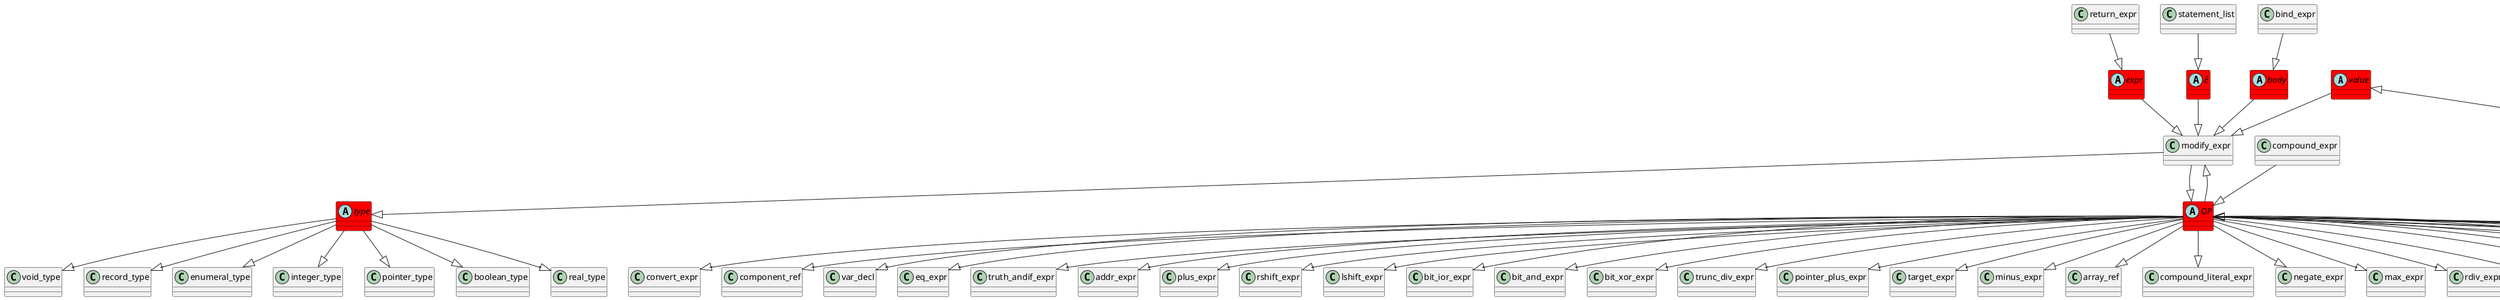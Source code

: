 @startuml
abstract class	value	 #red	
value	 --|> 	modify_expr	
integer_cst	 --|> 	value	
abstract class	expr	 #red	
expr	 --|> 	modify_expr	
return_expr	 --|> 	expr	
abstract class	type	 #red	
type	 --|> 	integer_type	
modify_expr	 --|> 	type	
abstract class	OP	 #red	
OP	 --|> 	result_decl	
modify_expr	 --|> 	OP	
OP	 --|> 	nop_expr	
OP	 --|> 	parm_decl	
abstract class	E	 #red	
E	 --|> 	modify_expr	
statement_list	 --|> 	E	
type	 --|> 	pointer_type	
OP	 --|> 	call_expr	
OP	 --|> 	indirect_ref	
type	 --|> 	boolean_type	
OP	 --|> 	ne_expr	
OP	 --|> 	cond_expr	
OP	 --|> 	modify_expr	
nop_expr	 --|> 	OP	
OP	 --|> 	convert_expr	
OP	 --|> 	component_ref	
type	 --|> 	real_type	
OP	 --|> 	integer_cst	
type	 --|> 	void_type	
OP	 --|> 	var_decl	
OP	 --|> 	eq_expr	
OP	 --|> 	truth_andif_expr	
cond_expr	 --|> 	OP	
OP	 --|> 	addr_expr	
abstract class	body	 #red	
body	 --|> 	modify_expr	
bind_expr	 --|> 	body	
OP	 --|> 	plus_expr	
OP	 --|> 	rshift_expr	
OP	 --|> 	lshift_expr	
OP	 --|> 	bit_ior_expr	
OP	 --|> 	bit_and_expr	
OP	 --|> 	bit_xor_expr	
OP	 --|> 	trunc_div_expr	
OP	 --|> 	pointer_plus_expr	
OP	 --|> 	target_expr	
OP	 --|> 	minus_expr	
OP	 --|> 	array_ref	
ne_expr	 --|> 	OP	
type	 --|> 	record_type	
OP	 --|> 	compound_literal_expr	
OP	 --|> 	negate_expr	
OP	 --|> 	max_expr	
type	 --|> 	enumeral_type	
OP	 --|> 	rdiv_expr	
OP	 --|> 	mult_expr	
compound_expr	 --|> 	OP	
OP	 --|> 	le_expr	
OP	 --|> 	ge_expr	
@enduml
